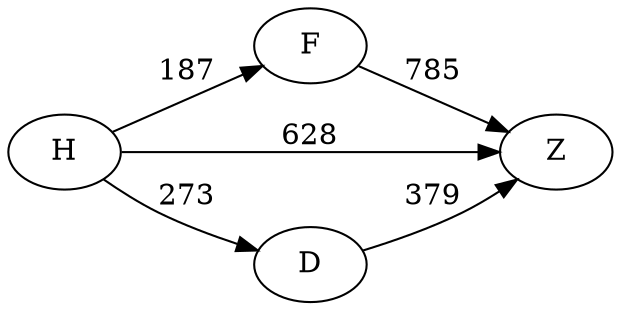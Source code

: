 digraph G {
	rankdir=LR size="8,5"
	H
	F
	H -> F [label=187]
	H
	Z
	H -> Z [label=628]
	H
	D
	H -> D [label=273]
	F
	Z
	F -> Z [label=785]
	D
	Z
	D -> Z [label=379]
}
